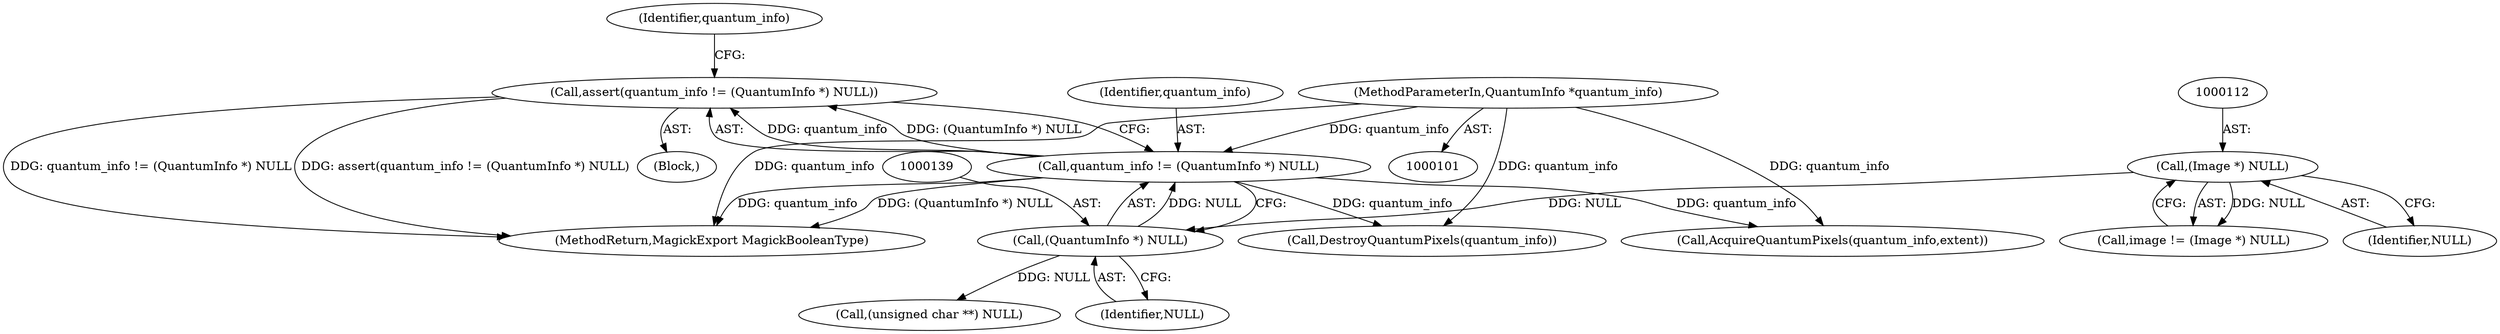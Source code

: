 digraph "0_ImageMagick_b5ed738f8060266bf4ae521f7e3ed145aa4498a3@API" {
"1000135" [label="(Call,assert(quantum_info != (QuantumInfo *) NULL))"];
"1000136" [label="(Call,quantum_info != (QuantumInfo *) NULL)"];
"1000103" [label="(MethodParameterIn,QuantumInfo *quantum_info)"];
"1000138" [label="(Call,(QuantumInfo *) NULL)"];
"1000111" [label="(Call,(Image *) NULL)"];
"1000144" [label="(Identifier,quantum_info)"];
"1000193" [label="(Call,(unsigned char **) NULL)"];
"1000109" [label="(Call,image != (Image *) NULL)"];
"1000231" [label="(Call,AcquireQuantumPixels(quantum_info,extent))"];
"1000138" [label="(Call,(QuantumInfo *) NULL)"];
"1000105" [label="(Block,)"];
"1000111" [label="(Call,(Image *) NULL)"];
"1000113" [label="(Identifier,NULL)"];
"1000135" [label="(Call,assert(quantum_info != (QuantumInfo *) NULL))"];
"1000234" [label="(MethodReturn,MagickExport MagickBooleanType)"];
"1000137" [label="(Identifier,quantum_info)"];
"1000136" [label="(Call,quantum_info != (QuantumInfo *) NULL)"];
"1000103" [label="(MethodParameterIn,QuantumInfo *quantum_info)"];
"1000196" [label="(Call,DestroyQuantumPixels(quantum_info))"];
"1000140" [label="(Identifier,NULL)"];
"1000135" -> "1000105"  [label="AST: "];
"1000135" -> "1000136"  [label="CFG: "];
"1000136" -> "1000135"  [label="AST: "];
"1000144" -> "1000135"  [label="CFG: "];
"1000135" -> "1000234"  [label="DDG: assert(quantum_info != (QuantumInfo *) NULL)"];
"1000135" -> "1000234"  [label="DDG: quantum_info != (QuantumInfo *) NULL"];
"1000136" -> "1000135"  [label="DDG: quantum_info"];
"1000136" -> "1000135"  [label="DDG: (QuantumInfo *) NULL"];
"1000136" -> "1000138"  [label="CFG: "];
"1000137" -> "1000136"  [label="AST: "];
"1000138" -> "1000136"  [label="AST: "];
"1000136" -> "1000234"  [label="DDG: (QuantumInfo *) NULL"];
"1000136" -> "1000234"  [label="DDG: quantum_info"];
"1000103" -> "1000136"  [label="DDG: quantum_info"];
"1000138" -> "1000136"  [label="DDG: NULL"];
"1000136" -> "1000196"  [label="DDG: quantum_info"];
"1000136" -> "1000231"  [label="DDG: quantum_info"];
"1000103" -> "1000101"  [label="AST: "];
"1000103" -> "1000234"  [label="DDG: quantum_info"];
"1000103" -> "1000196"  [label="DDG: quantum_info"];
"1000103" -> "1000231"  [label="DDG: quantum_info"];
"1000138" -> "1000140"  [label="CFG: "];
"1000139" -> "1000138"  [label="AST: "];
"1000140" -> "1000138"  [label="AST: "];
"1000111" -> "1000138"  [label="DDG: NULL"];
"1000138" -> "1000193"  [label="DDG: NULL"];
"1000111" -> "1000109"  [label="AST: "];
"1000111" -> "1000113"  [label="CFG: "];
"1000112" -> "1000111"  [label="AST: "];
"1000113" -> "1000111"  [label="AST: "];
"1000109" -> "1000111"  [label="CFG: "];
"1000111" -> "1000109"  [label="DDG: NULL"];
}
